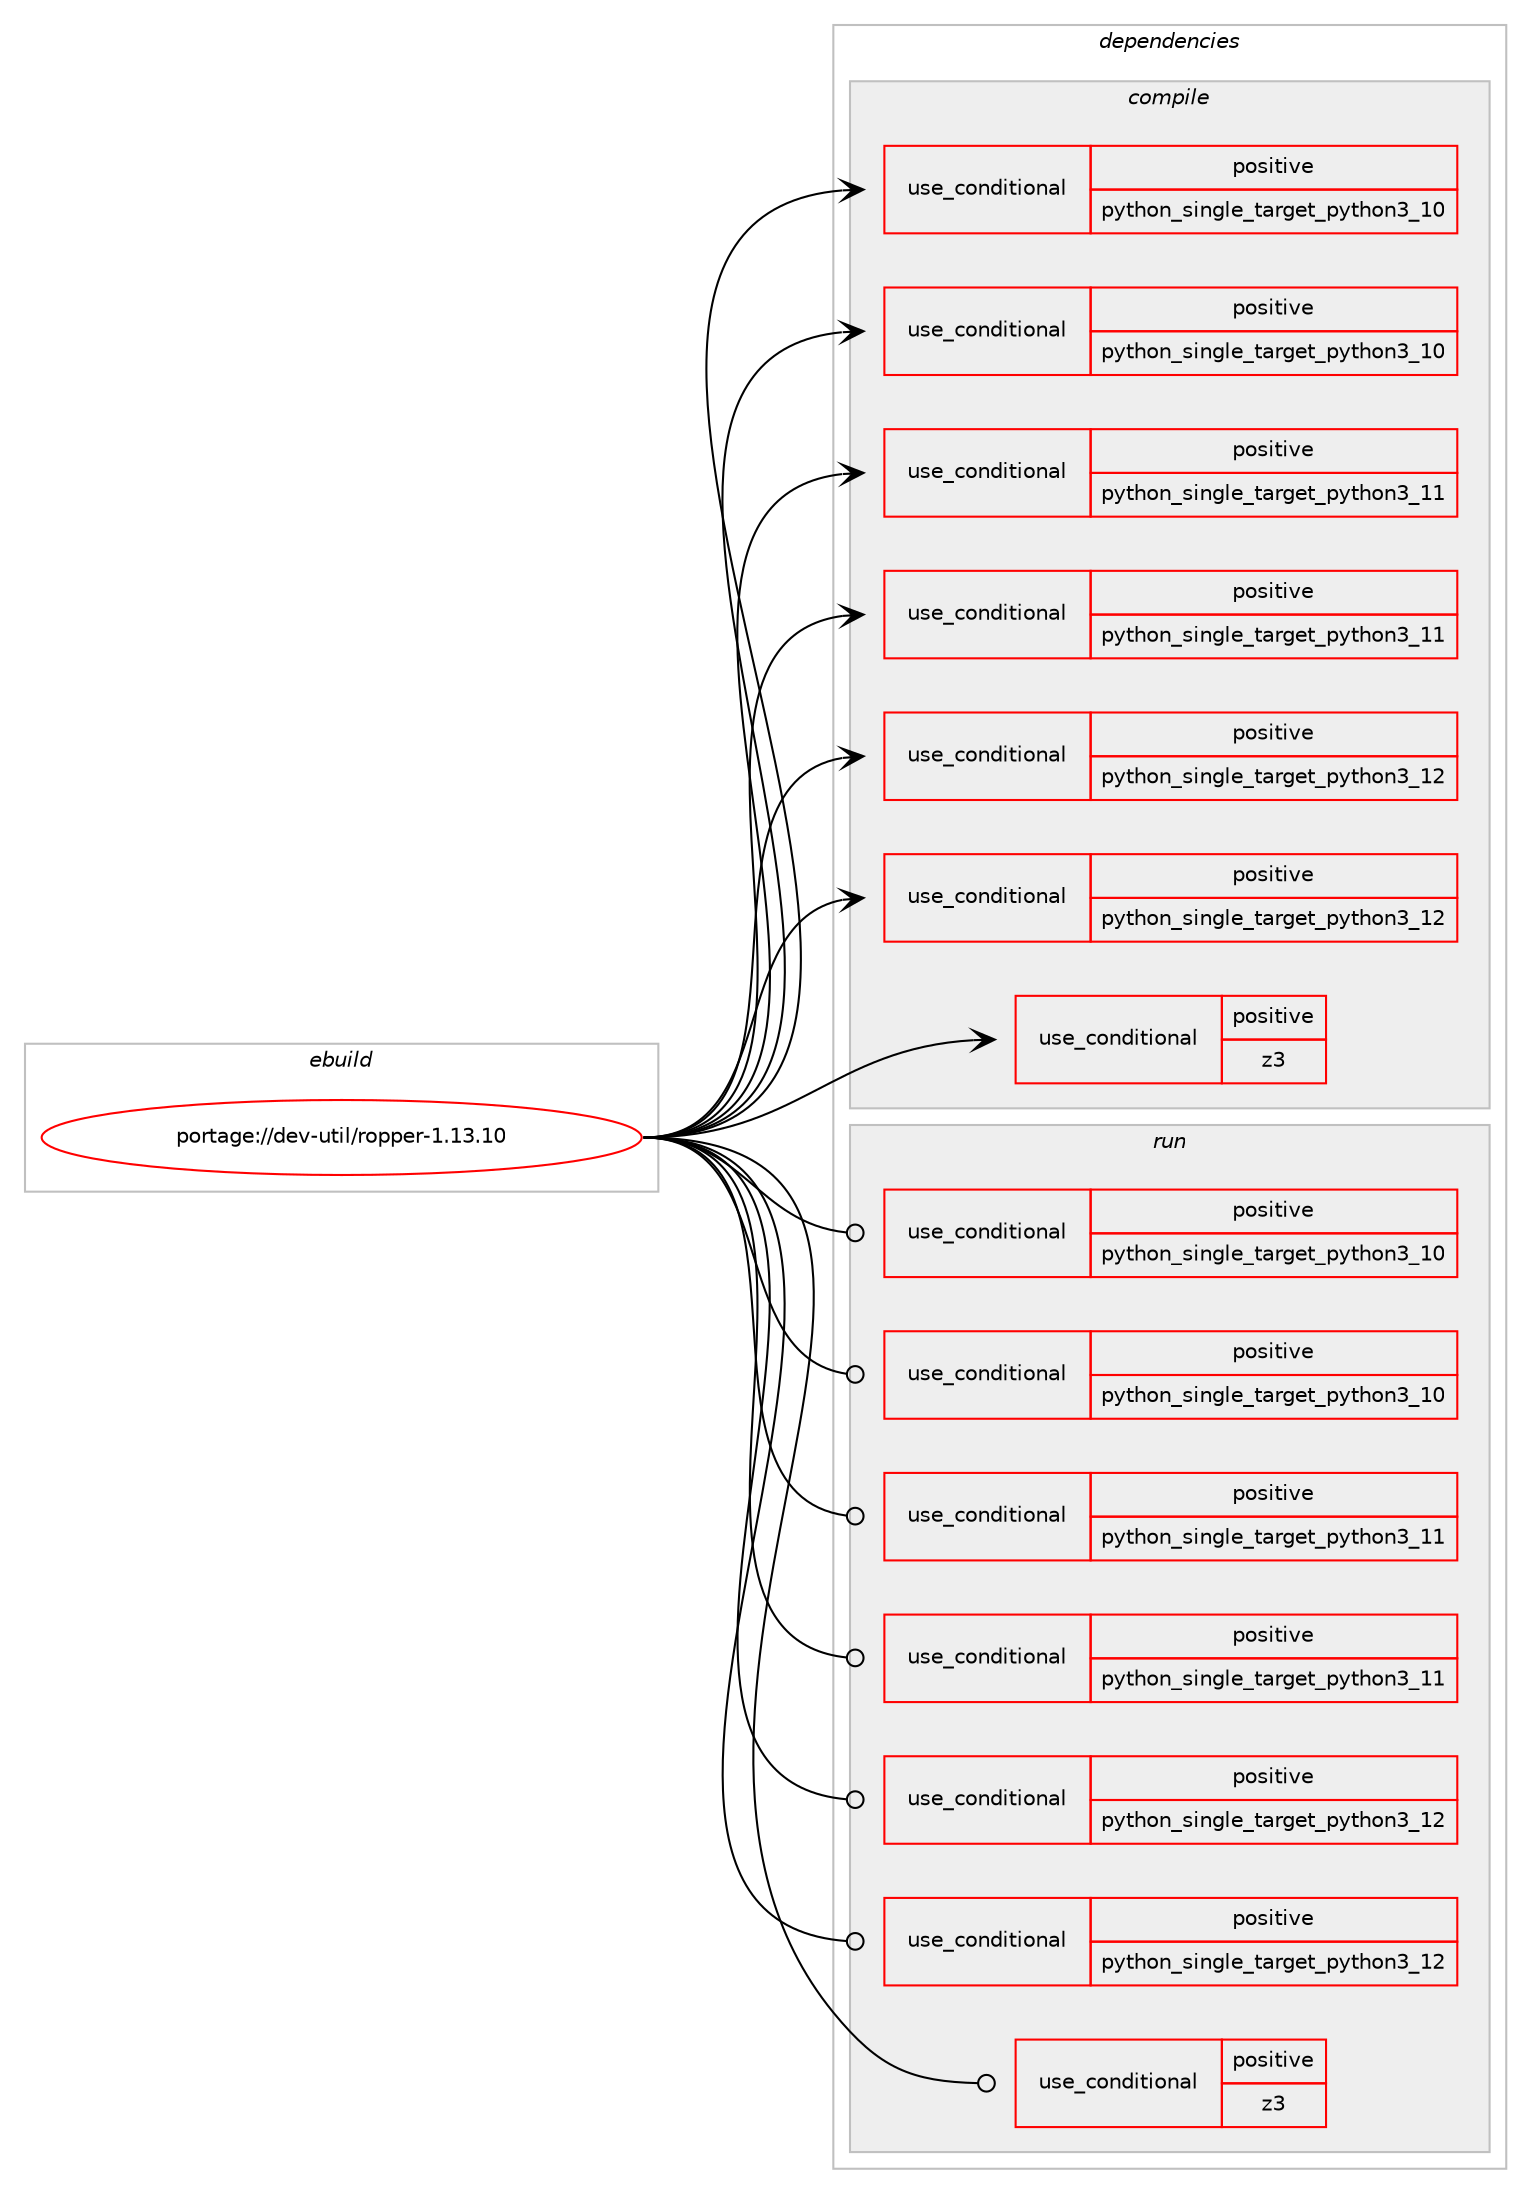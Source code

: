 digraph prolog {

# *************
# Graph options
# *************

newrank=true;
concentrate=true;
compound=true;
graph [rankdir=LR,fontname=Helvetica,fontsize=10,ranksep=1.5];#, ranksep=2.5, nodesep=0.2];
edge  [arrowhead=vee];
node  [fontname=Helvetica,fontsize=10];

# **********
# The ebuild
# **********

subgraph cluster_leftcol {
color=gray;
rank=same;
label=<<i>ebuild</i>>;
id [label="portage://dev-util/ropper-1.13.10", color=red, width=4, href="../dev-util/ropper-1.13.10.svg"];
}

# ****************
# The dependencies
# ****************

subgraph cluster_midcol {
color=gray;
label=<<i>dependencies</i>>;
subgraph cluster_compile {
fillcolor="#eeeeee";
style=filled;
label=<<i>compile</i>>;
subgraph cond60181 {
dependency111897 [label=<<TABLE BORDER="0" CELLBORDER="1" CELLSPACING="0" CELLPADDING="4"><TR><TD ROWSPAN="3" CELLPADDING="10">use_conditional</TD></TR><TR><TD>positive</TD></TR><TR><TD>python_single_target_python3_10</TD></TR></TABLE>>, shape=none, color=red];
# *** BEGIN UNKNOWN DEPENDENCY TYPE (TODO) ***
# dependency111897 -> package_dependency(portage://dev-util/ropper-1.13.10,install,no,dev-lang,python,none,[,,],[slot(3.10)],[])
# *** END UNKNOWN DEPENDENCY TYPE (TODO) ***

}
id:e -> dependency111897:w [weight=20,style="solid",arrowhead="vee"];
subgraph cond60182 {
dependency111898 [label=<<TABLE BORDER="0" CELLBORDER="1" CELLSPACING="0" CELLPADDING="4"><TR><TD ROWSPAN="3" CELLPADDING="10">use_conditional</TD></TR><TR><TD>positive</TD></TR><TR><TD>python_single_target_python3_10</TD></TR></TABLE>>, shape=none, color=red];
# *** BEGIN UNKNOWN DEPENDENCY TYPE (TODO) ***
# dependency111898 -> package_dependency(portage://dev-util/ropper-1.13.10,install,no,dev-libs,capstone,none,[,,],[],[use(enable(python),none),use(enable(python_targets_python3_10),negative)])
# *** END UNKNOWN DEPENDENCY TYPE (TODO) ***

# *** BEGIN UNKNOWN DEPENDENCY TYPE (TODO) ***
# dependency111898 -> package_dependency(portage://dev-util/ropper-1.13.10,install,no,dev-libs,keystone,none,[,,],[],[use(enable(python),none),use(enable(python_targets_python3_10),negative)])
# *** END UNKNOWN DEPENDENCY TYPE (TODO) ***

# *** BEGIN UNKNOWN DEPENDENCY TYPE (TODO) ***
# dependency111898 -> package_dependency(portage://dev-util/ropper-1.13.10,install,no,dev-python,filebytes,none,[,,],[],[use(enable(python_targets_python3_10),negative)])
# *** END UNKNOWN DEPENDENCY TYPE (TODO) ***

}
id:e -> dependency111898:w [weight=20,style="solid",arrowhead="vee"];
subgraph cond60183 {
dependency111899 [label=<<TABLE BORDER="0" CELLBORDER="1" CELLSPACING="0" CELLPADDING="4"><TR><TD ROWSPAN="3" CELLPADDING="10">use_conditional</TD></TR><TR><TD>positive</TD></TR><TR><TD>python_single_target_python3_11</TD></TR></TABLE>>, shape=none, color=red];
# *** BEGIN UNKNOWN DEPENDENCY TYPE (TODO) ***
# dependency111899 -> package_dependency(portage://dev-util/ropper-1.13.10,install,no,dev-lang,python,none,[,,],[slot(3.11)],[])
# *** END UNKNOWN DEPENDENCY TYPE (TODO) ***

}
id:e -> dependency111899:w [weight=20,style="solid",arrowhead="vee"];
subgraph cond60184 {
dependency111900 [label=<<TABLE BORDER="0" CELLBORDER="1" CELLSPACING="0" CELLPADDING="4"><TR><TD ROWSPAN="3" CELLPADDING="10">use_conditional</TD></TR><TR><TD>positive</TD></TR><TR><TD>python_single_target_python3_11</TD></TR></TABLE>>, shape=none, color=red];
# *** BEGIN UNKNOWN DEPENDENCY TYPE (TODO) ***
# dependency111900 -> package_dependency(portage://dev-util/ropper-1.13.10,install,no,dev-libs,capstone,none,[,,],[],[use(enable(python),none),use(enable(python_targets_python3_11),negative)])
# *** END UNKNOWN DEPENDENCY TYPE (TODO) ***

# *** BEGIN UNKNOWN DEPENDENCY TYPE (TODO) ***
# dependency111900 -> package_dependency(portage://dev-util/ropper-1.13.10,install,no,dev-libs,keystone,none,[,,],[],[use(enable(python),none),use(enable(python_targets_python3_11),negative)])
# *** END UNKNOWN DEPENDENCY TYPE (TODO) ***

# *** BEGIN UNKNOWN DEPENDENCY TYPE (TODO) ***
# dependency111900 -> package_dependency(portage://dev-util/ropper-1.13.10,install,no,dev-python,filebytes,none,[,,],[],[use(enable(python_targets_python3_11),negative)])
# *** END UNKNOWN DEPENDENCY TYPE (TODO) ***

}
id:e -> dependency111900:w [weight=20,style="solid",arrowhead="vee"];
subgraph cond60185 {
dependency111901 [label=<<TABLE BORDER="0" CELLBORDER="1" CELLSPACING="0" CELLPADDING="4"><TR><TD ROWSPAN="3" CELLPADDING="10">use_conditional</TD></TR><TR><TD>positive</TD></TR><TR><TD>python_single_target_python3_12</TD></TR></TABLE>>, shape=none, color=red];
# *** BEGIN UNKNOWN DEPENDENCY TYPE (TODO) ***
# dependency111901 -> package_dependency(portage://dev-util/ropper-1.13.10,install,no,dev-lang,python,none,[,,],[slot(3.12)],[])
# *** END UNKNOWN DEPENDENCY TYPE (TODO) ***

}
id:e -> dependency111901:w [weight=20,style="solid",arrowhead="vee"];
subgraph cond60186 {
dependency111902 [label=<<TABLE BORDER="0" CELLBORDER="1" CELLSPACING="0" CELLPADDING="4"><TR><TD ROWSPAN="3" CELLPADDING="10">use_conditional</TD></TR><TR><TD>positive</TD></TR><TR><TD>python_single_target_python3_12</TD></TR></TABLE>>, shape=none, color=red];
# *** BEGIN UNKNOWN DEPENDENCY TYPE (TODO) ***
# dependency111902 -> package_dependency(portage://dev-util/ropper-1.13.10,install,no,dev-libs,capstone,none,[,,],[],[use(enable(python),none),use(enable(python_targets_python3_12),negative)])
# *** END UNKNOWN DEPENDENCY TYPE (TODO) ***

# *** BEGIN UNKNOWN DEPENDENCY TYPE (TODO) ***
# dependency111902 -> package_dependency(portage://dev-util/ropper-1.13.10,install,no,dev-libs,keystone,none,[,,],[],[use(enable(python),none),use(enable(python_targets_python3_12),negative)])
# *** END UNKNOWN DEPENDENCY TYPE (TODO) ***

# *** BEGIN UNKNOWN DEPENDENCY TYPE (TODO) ***
# dependency111902 -> package_dependency(portage://dev-util/ropper-1.13.10,install,no,dev-python,filebytes,none,[,,],[],[use(enable(python_targets_python3_12),negative)])
# *** END UNKNOWN DEPENDENCY TYPE (TODO) ***

}
id:e -> dependency111902:w [weight=20,style="solid",arrowhead="vee"];
subgraph cond60187 {
dependency111903 [label=<<TABLE BORDER="0" CELLBORDER="1" CELLSPACING="0" CELLPADDING="4"><TR><TD ROWSPAN="3" CELLPADDING="10">use_conditional</TD></TR><TR><TD>positive</TD></TR><TR><TD>z3</TD></TR></TABLE>>, shape=none, color=red];
# *** BEGIN UNKNOWN DEPENDENCY TYPE (TODO) ***
# dependency111903 -> package_dependency(portage://dev-util/ropper-1.13.10,install,no,sci-mathematics,z3,none,[,,],[],[use(enable(python),none),use(optenable(python_single_target_python3_10),negative),use(optenable(python_single_target_python3_11),negative),use(optenable(python_single_target_python3_12),negative)])
# *** END UNKNOWN DEPENDENCY TYPE (TODO) ***

}
id:e -> dependency111903:w [weight=20,style="solid",arrowhead="vee"];
}
subgraph cluster_compileandrun {
fillcolor="#eeeeee";
style=filled;
label=<<i>compile and run</i>>;
}
subgraph cluster_run {
fillcolor="#eeeeee";
style=filled;
label=<<i>run</i>>;
subgraph cond60188 {
dependency111904 [label=<<TABLE BORDER="0" CELLBORDER="1" CELLSPACING="0" CELLPADDING="4"><TR><TD ROWSPAN="3" CELLPADDING="10">use_conditional</TD></TR><TR><TD>positive</TD></TR><TR><TD>python_single_target_python3_10</TD></TR></TABLE>>, shape=none, color=red];
# *** BEGIN UNKNOWN DEPENDENCY TYPE (TODO) ***
# dependency111904 -> package_dependency(portage://dev-util/ropper-1.13.10,run,no,dev-lang,python,none,[,,],[slot(3.10)],[])
# *** END UNKNOWN DEPENDENCY TYPE (TODO) ***

}
id:e -> dependency111904:w [weight=20,style="solid",arrowhead="odot"];
subgraph cond60189 {
dependency111905 [label=<<TABLE BORDER="0" CELLBORDER="1" CELLSPACING="0" CELLPADDING="4"><TR><TD ROWSPAN="3" CELLPADDING="10">use_conditional</TD></TR><TR><TD>positive</TD></TR><TR><TD>python_single_target_python3_10</TD></TR></TABLE>>, shape=none, color=red];
# *** BEGIN UNKNOWN DEPENDENCY TYPE (TODO) ***
# dependency111905 -> package_dependency(portage://dev-util/ropper-1.13.10,run,no,dev-libs,capstone,none,[,,],[],[use(enable(python),none),use(enable(python_targets_python3_10),negative)])
# *** END UNKNOWN DEPENDENCY TYPE (TODO) ***

# *** BEGIN UNKNOWN DEPENDENCY TYPE (TODO) ***
# dependency111905 -> package_dependency(portage://dev-util/ropper-1.13.10,run,no,dev-libs,keystone,none,[,,],[],[use(enable(python),none),use(enable(python_targets_python3_10),negative)])
# *** END UNKNOWN DEPENDENCY TYPE (TODO) ***

# *** BEGIN UNKNOWN DEPENDENCY TYPE (TODO) ***
# dependency111905 -> package_dependency(portage://dev-util/ropper-1.13.10,run,no,dev-python,filebytes,none,[,,],[],[use(enable(python_targets_python3_10),negative)])
# *** END UNKNOWN DEPENDENCY TYPE (TODO) ***

}
id:e -> dependency111905:w [weight=20,style="solid",arrowhead="odot"];
subgraph cond60190 {
dependency111906 [label=<<TABLE BORDER="0" CELLBORDER="1" CELLSPACING="0" CELLPADDING="4"><TR><TD ROWSPAN="3" CELLPADDING="10">use_conditional</TD></TR><TR><TD>positive</TD></TR><TR><TD>python_single_target_python3_11</TD></TR></TABLE>>, shape=none, color=red];
# *** BEGIN UNKNOWN DEPENDENCY TYPE (TODO) ***
# dependency111906 -> package_dependency(portage://dev-util/ropper-1.13.10,run,no,dev-lang,python,none,[,,],[slot(3.11)],[])
# *** END UNKNOWN DEPENDENCY TYPE (TODO) ***

}
id:e -> dependency111906:w [weight=20,style="solid",arrowhead="odot"];
subgraph cond60191 {
dependency111907 [label=<<TABLE BORDER="0" CELLBORDER="1" CELLSPACING="0" CELLPADDING="4"><TR><TD ROWSPAN="3" CELLPADDING="10">use_conditional</TD></TR><TR><TD>positive</TD></TR><TR><TD>python_single_target_python3_11</TD></TR></TABLE>>, shape=none, color=red];
# *** BEGIN UNKNOWN DEPENDENCY TYPE (TODO) ***
# dependency111907 -> package_dependency(portage://dev-util/ropper-1.13.10,run,no,dev-libs,capstone,none,[,,],[],[use(enable(python),none),use(enable(python_targets_python3_11),negative)])
# *** END UNKNOWN DEPENDENCY TYPE (TODO) ***

# *** BEGIN UNKNOWN DEPENDENCY TYPE (TODO) ***
# dependency111907 -> package_dependency(portage://dev-util/ropper-1.13.10,run,no,dev-libs,keystone,none,[,,],[],[use(enable(python),none),use(enable(python_targets_python3_11),negative)])
# *** END UNKNOWN DEPENDENCY TYPE (TODO) ***

# *** BEGIN UNKNOWN DEPENDENCY TYPE (TODO) ***
# dependency111907 -> package_dependency(portage://dev-util/ropper-1.13.10,run,no,dev-python,filebytes,none,[,,],[],[use(enable(python_targets_python3_11),negative)])
# *** END UNKNOWN DEPENDENCY TYPE (TODO) ***

}
id:e -> dependency111907:w [weight=20,style="solid",arrowhead="odot"];
subgraph cond60192 {
dependency111908 [label=<<TABLE BORDER="0" CELLBORDER="1" CELLSPACING="0" CELLPADDING="4"><TR><TD ROWSPAN="3" CELLPADDING="10">use_conditional</TD></TR><TR><TD>positive</TD></TR><TR><TD>python_single_target_python3_12</TD></TR></TABLE>>, shape=none, color=red];
# *** BEGIN UNKNOWN DEPENDENCY TYPE (TODO) ***
# dependency111908 -> package_dependency(portage://dev-util/ropper-1.13.10,run,no,dev-lang,python,none,[,,],[slot(3.12)],[])
# *** END UNKNOWN DEPENDENCY TYPE (TODO) ***

}
id:e -> dependency111908:w [weight=20,style="solid",arrowhead="odot"];
subgraph cond60193 {
dependency111909 [label=<<TABLE BORDER="0" CELLBORDER="1" CELLSPACING="0" CELLPADDING="4"><TR><TD ROWSPAN="3" CELLPADDING="10">use_conditional</TD></TR><TR><TD>positive</TD></TR><TR><TD>python_single_target_python3_12</TD></TR></TABLE>>, shape=none, color=red];
# *** BEGIN UNKNOWN DEPENDENCY TYPE (TODO) ***
# dependency111909 -> package_dependency(portage://dev-util/ropper-1.13.10,run,no,dev-libs,capstone,none,[,,],[],[use(enable(python),none),use(enable(python_targets_python3_12),negative)])
# *** END UNKNOWN DEPENDENCY TYPE (TODO) ***

# *** BEGIN UNKNOWN DEPENDENCY TYPE (TODO) ***
# dependency111909 -> package_dependency(portage://dev-util/ropper-1.13.10,run,no,dev-libs,keystone,none,[,,],[],[use(enable(python),none),use(enable(python_targets_python3_12),negative)])
# *** END UNKNOWN DEPENDENCY TYPE (TODO) ***

# *** BEGIN UNKNOWN DEPENDENCY TYPE (TODO) ***
# dependency111909 -> package_dependency(portage://dev-util/ropper-1.13.10,run,no,dev-python,filebytes,none,[,,],[],[use(enable(python_targets_python3_12),negative)])
# *** END UNKNOWN DEPENDENCY TYPE (TODO) ***

}
id:e -> dependency111909:w [weight=20,style="solid",arrowhead="odot"];
subgraph cond60194 {
dependency111910 [label=<<TABLE BORDER="0" CELLBORDER="1" CELLSPACING="0" CELLPADDING="4"><TR><TD ROWSPAN="3" CELLPADDING="10">use_conditional</TD></TR><TR><TD>positive</TD></TR><TR><TD>z3</TD></TR></TABLE>>, shape=none, color=red];
# *** BEGIN UNKNOWN DEPENDENCY TYPE (TODO) ***
# dependency111910 -> package_dependency(portage://dev-util/ropper-1.13.10,run,no,sci-mathematics,z3,none,[,,],[],[use(enable(python),none),use(optenable(python_single_target_python3_10),negative),use(optenable(python_single_target_python3_11),negative),use(optenable(python_single_target_python3_12),negative)])
# *** END UNKNOWN DEPENDENCY TYPE (TODO) ***

}
id:e -> dependency111910:w [weight=20,style="solid",arrowhead="odot"];
}
}

# **************
# The candidates
# **************

subgraph cluster_choices {
rank=same;
color=gray;
label=<<i>candidates</i>>;

}

}

